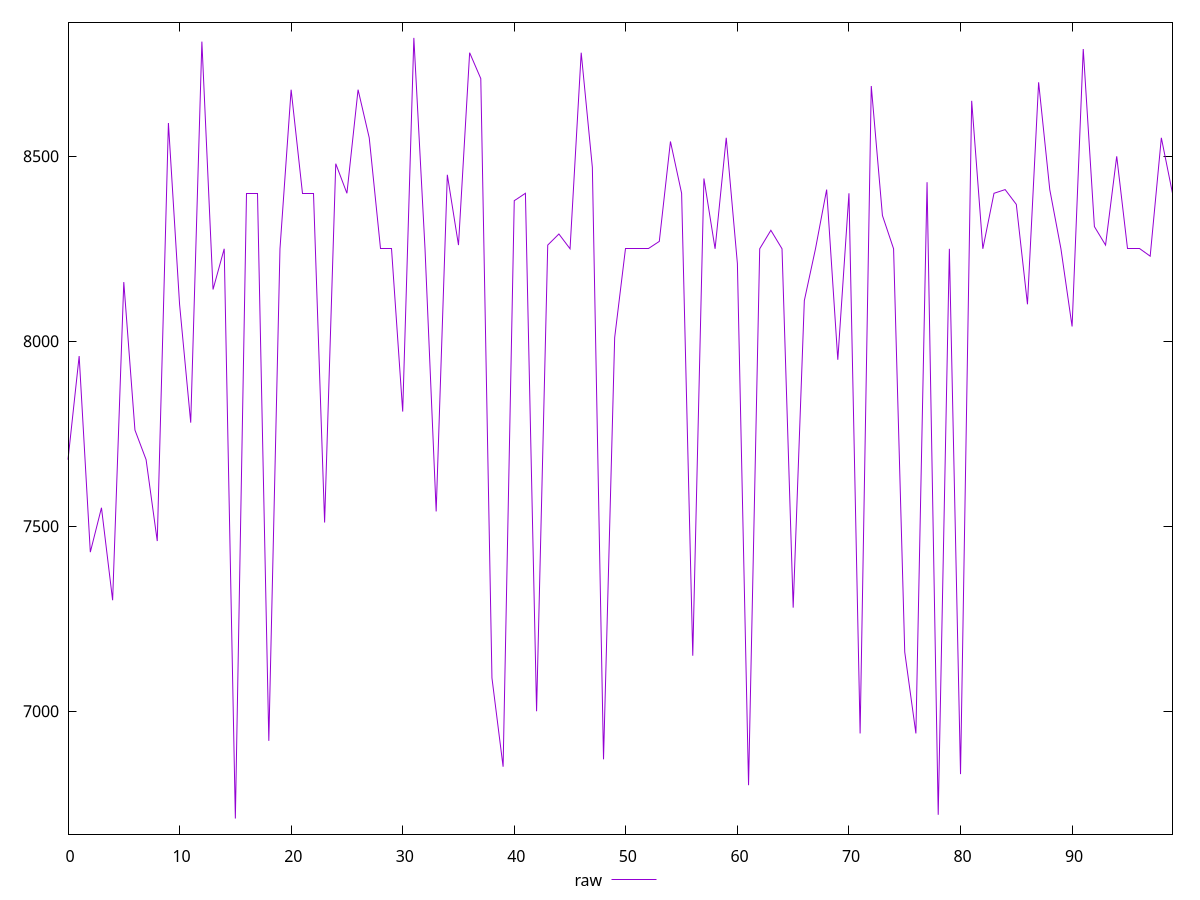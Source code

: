 reset

$raw <<EOF
0 7680
1 7960
2 7430
3 7550
4 7300
5 8160
6 7760
7 7680
8 7460
9 8590
10 8100
11 7780
12 8810
13 8140
14 8250
15 6710
16 8400
17 8400
18 6920
19 8250
20 8680
21 8400
22 8400
23 7510
24 8480
25 8400
26 8680
27 8550
28 8250
29 8250
30 7810
31 8820
32 8250
33 7540
34 8450
35 8260
36 8780
37 8710
38 7090
39 6850
40 8380
41 8400
42 7000
43 8260
44 8290
45 8250
46 8780
47 8470
48 6870
49 8010
50 8250
51 8250
52 8250
53 8270
54 8540
55 8400
56 7150
57 8440
58 8250
59 8550
60 8210
61 6800
62 8250
63 8300
64 8250
65 7280
66 8110
67 8250
68 8410
69 7950
70 8400
71 6940
72 8690
73 8340
74 8250
75 7160
76 6940
77 8430
78 6720
79 8250
80 6830
81 8650
82 8250
83 8400
84 8410
85 8370
86 8100
87 8700
88 8410
89 8250
90 8040
91 8790
92 8310
93 8260
94 8500
95 8250
96 8250
97 8230
98 8550
99 8400
EOF

set key outside below
set xrange [0:99]
set yrange [6667.8:8862.2]
set trange [6667.8:8862.2]
set terminal svg size 640, 500 enhanced background rgb 'white'
set output "report/report_00029_2021-02-24T13-36-40.390Z/uses-text-compression/samples/astro/raw/values.svg"

plot $raw title "raw" with line

reset
